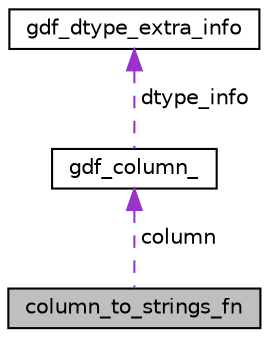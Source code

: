 digraph "column_to_strings_fn"
{
  edge [fontname="Helvetica",fontsize="10",labelfontname="Helvetica",labelfontsize="10"];
  node [fontname="Helvetica",fontsize="10",shape=record];
  Node1 [label="column_to_strings_fn",height=0.2,width=0.4,color="black", fillcolor="grey75", style="filled", fontcolor="black"];
  Node2 -> Node1 [dir="back",color="darkorchid3",fontsize="10",style="dashed",label=" column" ,fontname="Helvetica"];
  Node2 [label="gdf_column_",height=0.2,width=0.4,color="black", fillcolor="white", style="filled",URL="$structgdf__column__.html",tooltip="The C representation of a column in CUDF. This is the main unit of operation. "];
  Node3 -> Node2 [dir="back",color="darkorchid3",fontsize="10",style="dashed",label=" dtype_info" ,fontname="Helvetica"];
  Node3 [label="gdf_dtype_extra_info",height=0.2,width=0.4,color="black", fillcolor="white", style="filled",URL="$structgdf__dtype__extra__info.html",tooltip="Extra information about column type. "];
}
